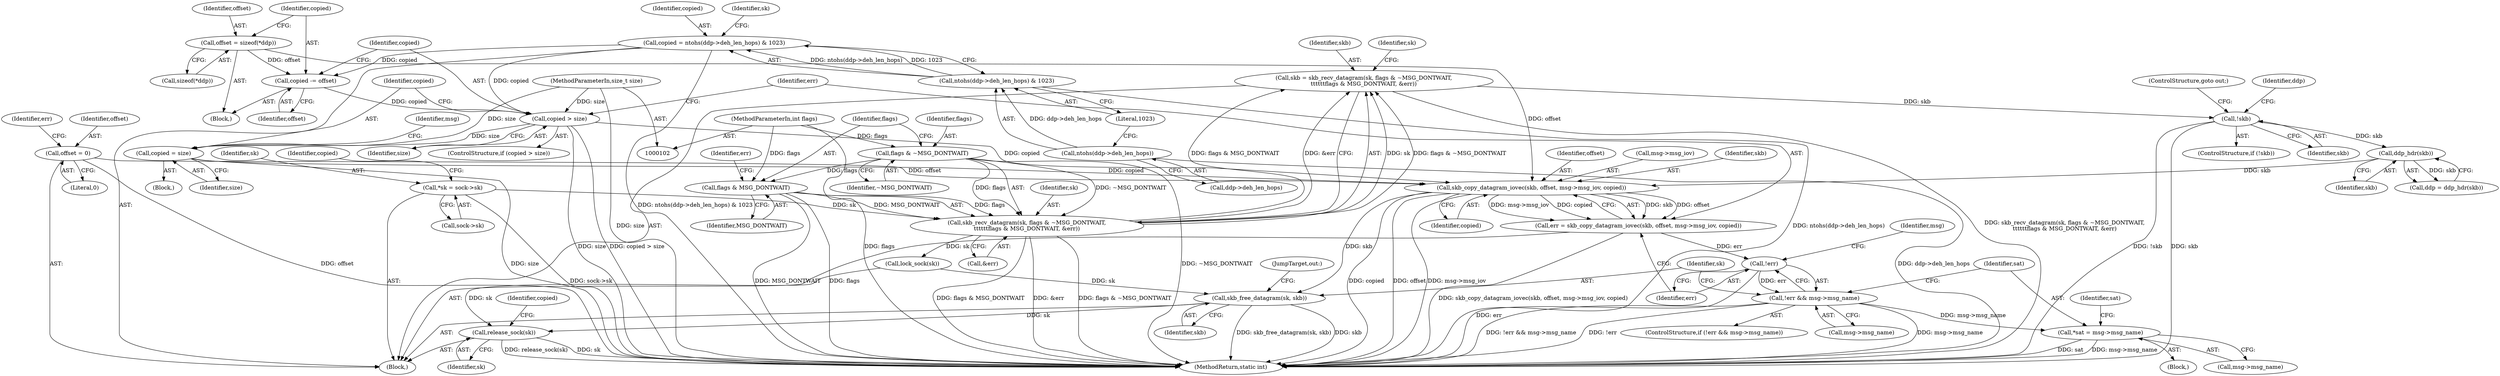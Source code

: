 digraph "0_linux_f3d3342602f8bcbf37d7c46641cb9bca7618eb1c_3@API" {
"1000189" [label="(Call,skb_copy_datagram_iovec(skb, offset, msg->msg_iov, copied))"];
"1000149" [label="(Call,ddp_hdr(skb))"];
"1000144" [label="(Call,!skb)"];
"1000129" [label="(Call,skb = skb_recv_datagram(sk, flags & ~MSG_DONTWAIT,\n\t\t\t\t\t\tflags & MSG_DONTWAIT, &err))"];
"1000131" [label="(Call,skb_recv_datagram(sk, flags & ~MSG_DONTWAIT,\n\t\t\t\t\t\tflags & MSG_DONTWAIT, &err))"];
"1000110" [label="(Call,*sk = sock->sk)"];
"1000133" [label="(Call,flags & ~MSG_DONTWAIT)"];
"1000107" [label="(MethodParameterIn,int flags)"];
"1000136" [label="(Call,flags & MSG_DONTWAIT)"];
"1000121" [label="(Call,offset = 0)"];
"1000166" [label="(Call,offset = sizeof(*ddp))"];
"1000179" [label="(Call,copied = size)"];
"1000175" [label="(Call,copied > size)"];
"1000171" [label="(Call,copied -= offset)"];
"1000151" [label="(Call,copied = ntohs(ddp->deh_len_hops) & 1023)"];
"1000153" [label="(Call,ntohs(ddp->deh_len_hops) & 1023)"];
"1000154" [label="(Call,ntohs(ddp->deh_len_hops))"];
"1000106" [label="(MethodParameterIn,size_t size)"];
"1000187" [label="(Call,err = skb_copy_datagram_iovec(skb, offset, msg->msg_iov, copied))"];
"1000198" [label="(Call,!err)"];
"1000197" [label="(Call,!err && msg->msg_name)"];
"1000205" [label="(Call,*sat = msg->msg_name)"];
"1000247" [label="(Call,skb_free_datagram(sk, skb))"];
"1000251" [label="(Call,release_sock(sk))"];
"1000251" [label="(Call,release_sock(sk))"];
"1000166" [label="(Call,offset = sizeof(*ddp))"];
"1000135" [label="(Identifier,~MSG_DONTWAIT)"];
"1000198" [label="(Call,!err)"];
"1000138" [label="(Identifier,MSG_DONTWAIT)"];
"1000150" [label="(Identifier,skb)"];
"1000129" [label="(Call,skb = skb_recv_datagram(sk, flags & ~MSG_DONTWAIT,\n\t\t\t\t\t\tflags & MSG_DONTWAIT, &err))"];
"1000197" [label="(Call,!err && msg->msg_name)"];
"1000249" [label="(Identifier,skb)"];
"1000158" [label="(Literal,1023)"];
"1000146" [label="(ControlStructure,goto out;)"];
"1000191" [label="(Identifier,offset)"];
"1000111" [label="(Identifier,sk)"];
"1000187" [label="(Call,err = skb_copy_datagram_iovec(skb, offset, msg->msg_iov, copied))"];
"1000175" [label="(Call,copied > size)"];
"1000142" [label="(Identifier,sk)"];
"1000201" [label="(Identifier,msg)"];
"1000132" [label="(Identifier,sk)"];
"1000162" [label="(Identifier,sk)"];
"1000155" [label="(Call,ddp->deh_len_hops)"];
"1000122" [label="(Identifier,offset)"];
"1000250" [label="(JumpTarget,out:)"];
"1000130" [label="(Identifier,skb)"];
"1000108" [label="(Block,)"];
"1000177" [label="(Identifier,size)"];
"1000176" [label="(Identifier,copied)"];
"1000199" [label="(Identifier,err)"];
"1000179" [label="(Call,copied = size)"];
"1000189" [label="(Call,skb_copy_datagram_iovec(skb, offset, msg->msg_iov, copied))"];
"1000247" [label="(Call,skb_free_datagram(sk, skb))"];
"1000148" [label="(Identifier,ddp)"];
"1000203" [label="(Block,)"];
"1000136" [label="(Call,flags & MSG_DONTWAIT)"];
"1000192" [label="(Call,msg->msg_iov)"];
"1000107" [label="(MethodParameterIn,int flags)"];
"1000165" [label="(Block,)"];
"1000168" [label="(Call,sizeof(*ddp))"];
"1000143" [label="(ControlStructure,if (!skb))"];
"1000140" [label="(Identifier,err)"];
"1000188" [label="(Identifier,err)"];
"1000181" [label="(Identifier,size)"];
"1000154" [label="(Call,ntohs(ddp->deh_len_hops))"];
"1000200" [label="(Call,msg->msg_name)"];
"1000254" [label="(MethodReturn,static int)"];
"1000167" [label="(Identifier,offset)"];
"1000205" [label="(Call,*sat = msg->msg_name)"];
"1000134" [label="(Identifier,flags)"];
"1000196" [label="(ControlStructure,if (!err && msg->msg_name))"];
"1000131" [label="(Call,skb_recv_datagram(sk, flags & ~MSG_DONTWAIT,\n\t\t\t\t\t\tflags & MSG_DONTWAIT, &err))"];
"1000206" [label="(Identifier,sat)"];
"1000174" [label="(ControlStructure,if (copied > size))"];
"1000149" [label="(Call,ddp_hdr(skb))"];
"1000121" [label="(Call,offset = 0)"];
"1000133" [label="(Call,flags & ~MSG_DONTWAIT)"];
"1000110" [label="(Call,*sk = sock->sk)"];
"1000184" [label="(Identifier,msg)"];
"1000190" [label="(Identifier,skb)"];
"1000195" [label="(Identifier,copied)"];
"1000172" [label="(Identifier,copied)"];
"1000141" [label="(Call,lock_sock(sk))"];
"1000178" [label="(Block,)"];
"1000173" [label="(Identifier,offset)"];
"1000112" [label="(Call,sock->sk)"];
"1000153" [label="(Call,ntohs(ddp->deh_len_hops) & 1023)"];
"1000147" [label="(Call,ddp = ddp_hdr(skb))"];
"1000151" [label="(Call,copied = ntohs(ddp->deh_len_hops) & 1023)"];
"1000145" [label="(Identifier,skb)"];
"1000126" [label="(Identifier,err)"];
"1000180" [label="(Identifier,copied)"];
"1000212" [label="(Identifier,sat)"];
"1000152" [label="(Identifier,copied)"];
"1000139" [label="(Call,&err)"];
"1000252" [label="(Identifier,sk)"];
"1000253" [label="(Identifier,copied)"];
"1000207" [label="(Call,msg->msg_name)"];
"1000106" [label="(MethodParameterIn,size_t size)"];
"1000118" [label="(Identifier,copied)"];
"1000144" [label="(Call,!skb)"];
"1000137" [label="(Identifier,flags)"];
"1000171" [label="(Call,copied -= offset)"];
"1000123" [label="(Literal,0)"];
"1000248" [label="(Identifier,sk)"];
"1000189" -> "1000187"  [label="AST: "];
"1000189" -> "1000195"  [label="CFG: "];
"1000190" -> "1000189"  [label="AST: "];
"1000191" -> "1000189"  [label="AST: "];
"1000192" -> "1000189"  [label="AST: "];
"1000195" -> "1000189"  [label="AST: "];
"1000187" -> "1000189"  [label="CFG: "];
"1000189" -> "1000254"  [label="DDG: copied"];
"1000189" -> "1000254"  [label="DDG: offset"];
"1000189" -> "1000254"  [label="DDG: msg->msg_iov"];
"1000189" -> "1000187"  [label="DDG: skb"];
"1000189" -> "1000187"  [label="DDG: offset"];
"1000189" -> "1000187"  [label="DDG: msg->msg_iov"];
"1000189" -> "1000187"  [label="DDG: copied"];
"1000149" -> "1000189"  [label="DDG: skb"];
"1000121" -> "1000189"  [label="DDG: offset"];
"1000166" -> "1000189"  [label="DDG: offset"];
"1000179" -> "1000189"  [label="DDG: copied"];
"1000175" -> "1000189"  [label="DDG: copied"];
"1000189" -> "1000247"  [label="DDG: skb"];
"1000149" -> "1000147"  [label="AST: "];
"1000149" -> "1000150"  [label="CFG: "];
"1000150" -> "1000149"  [label="AST: "];
"1000147" -> "1000149"  [label="CFG: "];
"1000149" -> "1000147"  [label="DDG: skb"];
"1000144" -> "1000149"  [label="DDG: skb"];
"1000144" -> "1000143"  [label="AST: "];
"1000144" -> "1000145"  [label="CFG: "];
"1000145" -> "1000144"  [label="AST: "];
"1000146" -> "1000144"  [label="CFG: "];
"1000148" -> "1000144"  [label="CFG: "];
"1000144" -> "1000254"  [label="DDG: !skb"];
"1000144" -> "1000254"  [label="DDG: skb"];
"1000129" -> "1000144"  [label="DDG: skb"];
"1000129" -> "1000108"  [label="AST: "];
"1000129" -> "1000131"  [label="CFG: "];
"1000130" -> "1000129"  [label="AST: "];
"1000131" -> "1000129"  [label="AST: "];
"1000142" -> "1000129"  [label="CFG: "];
"1000129" -> "1000254"  [label="DDG: skb_recv_datagram(sk, flags & ~MSG_DONTWAIT,\n\t\t\t\t\t\tflags & MSG_DONTWAIT, &err)"];
"1000131" -> "1000129"  [label="DDG: sk"];
"1000131" -> "1000129"  [label="DDG: flags & ~MSG_DONTWAIT"];
"1000131" -> "1000129"  [label="DDG: flags & MSG_DONTWAIT"];
"1000131" -> "1000129"  [label="DDG: &err"];
"1000131" -> "1000139"  [label="CFG: "];
"1000132" -> "1000131"  [label="AST: "];
"1000133" -> "1000131"  [label="AST: "];
"1000136" -> "1000131"  [label="AST: "];
"1000139" -> "1000131"  [label="AST: "];
"1000131" -> "1000254"  [label="DDG: &err"];
"1000131" -> "1000254"  [label="DDG: flags & ~MSG_DONTWAIT"];
"1000131" -> "1000254"  [label="DDG: flags & MSG_DONTWAIT"];
"1000110" -> "1000131"  [label="DDG: sk"];
"1000133" -> "1000131"  [label="DDG: flags"];
"1000133" -> "1000131"  [label="DDG: ~MSG_DONTWAIT"];
"1000136" -> "1000131"  [label="DDG: flags"];
"1000136" -> "1000131"  [label="DDG: MSG_DONTWAIT"];
"1000131" -> "1000141"  [label="DDG: sk"];
"1000110" -> "1000108"  [label="AST: "];
"1000110" -> "1000112"  [label="CFG: "];
"1000111" -> "1000110"  [label="AST: "];
"1000112" -> "1000110"  [label="AST: "];
"1000118" -> "1000110"  [label="CFG: "];
"1000110" -> "1000254"  [label="DDG: sock->sk"];
"1000133" -> "1000135"  [label="CFG: "];
"1000134" -> "1000133"  [label="AST: "];
"1000135" -> "1000133"  [label="AST: "];
"1000137" -> "1000133"  [label="CFG: "];
"1000133" -> "1000254"  [label="DDG: ~MSG_DONTWAIT"];
"1000107" -> "1000133"  [label="DDG: flags"];
"1000133" -> "1000136"  [label="DDG: flags"];
"1000107" -> "1000102"  [label="AST: "];
"1000107" -> "1000254"  [label="DDG: flags"];
"1000107" -> "1000136"  [label="DDG: flags"];
"1000136" -> "1000138"  [label="CFG: "];
"1000137" -> "1000136"  [label="AST: "];
"1000138" -> "1000136"  [label="AST: "];
"1000140" -> "1000136"  [label="CFG: "];
"1000136" -> "1000254"  [label="DDG: MSG_DONTWAIT"];
"1000136" -> "1000254"  [label="DDG: flags"];
"1000121" -> "1000108"  [label="AST: "];
"1000121" -> "1000123"  [label="CFG: "];
"1000122" -> "1000121"  [label="AST: "];
"1000123" -> "1000121"  [label="AST: "];
"1000126" -> "1000121"  [label="CFG: "];
"1000121" -> "1000254"  [label="DDG: offset"];
"1000166" -> "1000165"  [label="AST: "];
"1000166" -> "1000168"  [label="CFG: "];
"1000167" -> "1000166"  [label="AST: "];
"1000168" -> "1000166"  [label="AST: "];
"1000172" -> "1000166"  [label="CFG: "];
"1000166" -> "1000171"  [label="DDG: offset"];
"1000179" -> "1000178"  [label="AST: "];
"1000179" -> "1000181"  [label="CFG: "];
"1000180" -> "1000179"  [label="AST: "];
"1000181" -> "1000179"  [label="AST: "];
"1000184" -> "1000179"  [label="CFG: "];
"1000179" -> "1000254"  [label="DDG: size"];
"1000175" -> "1000179"  [label="DDG: size"];
"1000106" -> "1000179"  [label="DDG: size"];
"1000175" -> "1000174"  [label="AST: "];
"1000175" -> "1000177"  [label="CFG: "];
"1000176" -> "1000175"  [label="AST: "];
"1000177" -> "1000175"  [label="AST: "];
"1000180" -> "1000175"  [label="CFG: "];
"1000188" -> "1000175"  [label="CFG: "];
"1000175" -> "1000254"  [label="DDG: size"];
"1000175" -> "1000254"  [label="DDG: copied > size"];
"1000171" -> "1000175"  [label="DDG: copied"];
"1000151" -> "1000175"  [label="DDG: copied"];
"1000106" -> "1000175"  [label="DDG: size"];
"1000171" -> "1000165"  [label="AST: "];
"1000171" -> "1000173"  [label="CFG: "];
"1000172" -> "1000171"  [label="AST: "];
"1000173" -> "1000171"  [label="AST: "];
"1000176" -> "1000171"  [label="CFG: "];
"1000151" -> "1000171"  [label="DDG: copied"];
"1000151" -> "1000108"  [label="AST: "];
"1000151" -> "1000153"  [label="CFG: "];
"1000152" -> "1000151"  [label="AST: "];
"1000153" -> "1000151"  [label="AST: "];
"1000162" -> "1000151"  [label="CFG: "];
"1000151" -> "1000254"  [label="DDG: ntohs(ddp->deh_len_hops) & 1023"];
"1000153" -> "1000151"  [label="DDG: ntohs(ddp->deh_len_hops)"];
"1000153" -> "1000151"  [label="DDG: 1023"];
"1000153" -> "1000158"  [label="CFG: "];
"1000154" -> "1000153"  [label="AST: "];
"1000158" -> "1000153"  [label="AST: "];
"1000153" -> "1000254"  [label="DDG: ntohs(ddp->deh_len_hops)"];
"1000154" -> "1000153"  [label="DDG: ddp->deh_len_hops"];
"1000154" -> "1000155"  [label="CFG: "];
"1000155" -> "1000154"  [label="AST: "];
"1000158" -> "1000154"  [label="CFG: "];
"1000154" -> "1000254"  [label="DDG: ddp->deh_len_hops"];
"1000106" -> "1000102"  [label="AST: "];
"1000106" -> "1000254"  [label="DDG: size"];
"1000187" -> "1000108"  [label="AST: "];
"1000188" -> "1000187"  [label="AST: "];
"1000199" -> "1000187"  [label="CFG: "];
"1000187" -> "1000254"  [label="DDG: skb_copy_datagram_iovec(skb, offset, msg->msg_iov, copied)"];
"1000187" -> "1000198"  [label="DDG: err"];
"1000198" -> "1000197"  [label="AST: "];
"1000198" -> "1000199"  [label="CFG: "];
"1000199" -> "1000198"  [label="AST: "];
"1000201" -> "1000198"  [label="CFG: "];
"1000197" -> "1000198"  [label="CFG: "];
"1000198" -> "1000254"  [label="DDG: err"];
"1000198" -> "1000197"  [label="DDG: err"];
"1000197" -> "1000196"  [label="AST: "];
"1000197" -> "1000200"  [label="CFG: "];
"1000200" -> "1000197"  [label="AST: "];
"1000206" -> "1000197"  [label="CFG: "];
"1000248" -> "1000197"  [label="CFG: "];
"1000197" -> "1000254"  [label="DDG: msg->msg_name"];
"1000197" -> "1000254"  [label="DDG: !err && msg->msg_name"];
"1000197" -> "1000254"  [label="DDG: !err"];
"1000197" -> "1000205"  [label="DDG: msg->msg_name"];
"1000205" -> "1000203"  [label="AST: "];
"1000205" -> "1000207"  [label="CFG: "];
"1000206" -> "1000205"  [label="AST: "];
"1000207" -> "1000205"  [label="AST: "];
"1000212" -> "1000205"  [label="CFG: "];
"1000205" -> "1000254"  [label="DDG: sat"];
"1000205" -> "1000254"  [label="DDG: msg->msg_name"];
"1000247" -> "1000108"  [label="AST: "];
"1000247" -> "1000249"  [label="CFG: "];
"1000248" -> "1000247"  [label="AST: "];
"1000249" -> "1000247"  [label="AST: "];
"1000250" -> "1000247"  [label="CFG: "];
"1000247" -> "1000254"  [label="DDG: skb_free_datagram(sk, skb)"];
"1000247" -> "1000254"  [label="DDG: skb"];
"1000141" -> "1000247"  [label="DDG: sk"];
"1000247" -> "1000251"  [label="DDG: sk"];
"1000251" -> "1000108"  [label="AST: "];
"1000251" -> "1000252"  [label="CFG: "];
"1000252" -> "1000251"  [label="AST: "];
"1000253" -> "1000251"  [label="CFG: "];
"1000251" -> "1000254"  [label="DDG: release_sock(sk)"];
"1000251" -> "1000254"  [label="DDG: sk"];
"1000141" -> "1000251"  [label="DDG: sk"];
}

